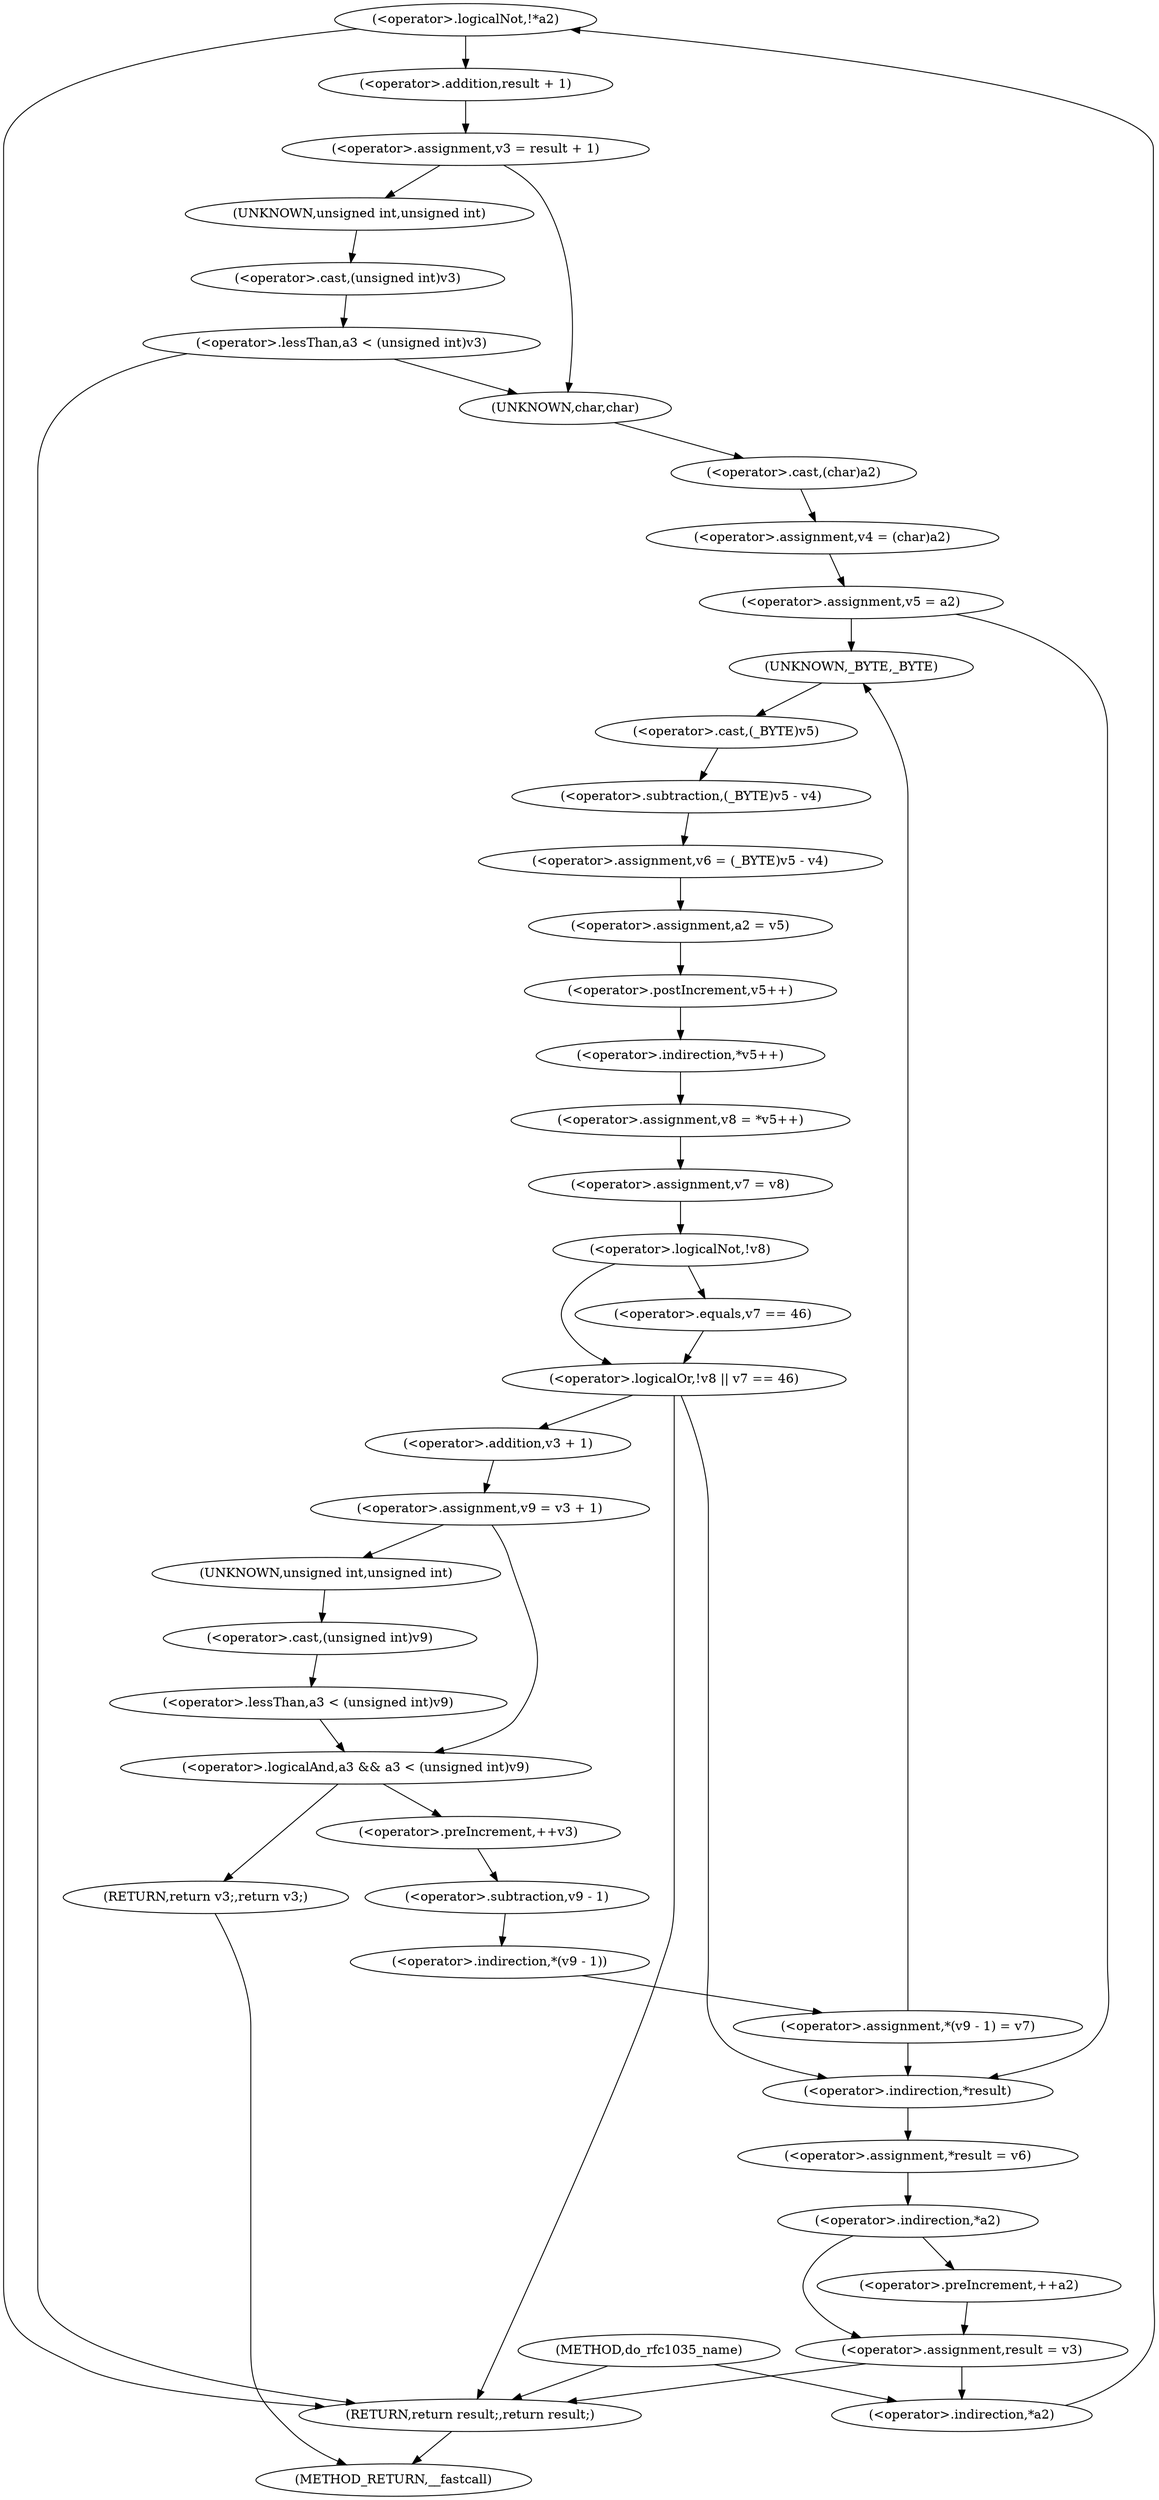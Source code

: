 digraph do_rfc1035_name {  
"1000124" [label = "(<operator>.logicalNot,!*a2)" ]
"1000125" [label = "(<operator>.indirection,*a2)" ]
"1000128" [label = "(<operator>.assignment,v3 = result + 1)" ]
"1000130" [label = "(<operator>.addition,result + 1)" ]
"1000137" [label = "(<operator>.lessThan,a3 < (unsigned int)v3)" ]
"1000139" [label = "(<operator>.cast,(unsigned int)v3)" ]
"1000140" [label = "(UNKNOWN,unsigned int,unsigned int)" ]
"1000143" [label = "(<operator>.assignment,v4 = (char)a2)" ]
"1000145" [label = "(<operator>.cast,(char)a2)" ]
"1000146" [label = "(UNKNOWN,char,char)" ]
"1000148" [label = "(<operator>.assignment,v5 = a2)" ]
"1000154" [label = "(<operator>.assignment,v6 = (_BYTE)v5 - v4)" ]
"1000156" [label = "(<operator>.subtraction,(_BYTE)v5 - v4)" ]
"1000157" [label = "(<operator>.cast,(_BYTE)v5)" ]
"1000158" [label = "(UNKNOWN,_BYTE,_BYTE)" ]
"1000161" [label = "(<operator>.assignment,a2 = v5)" ]
"1000164" [label = "(<operator>.assignment,v8 = *v5++)" ]
"1000166" [label = "(<operator>.indirection,*v5++)" ]
"1000167" [label = "(<operator>.postIncrement,v5++)" ]
"1000169" [label = "(<operator>.assignment,v7 = v8)" ]
"1000173" [label = "(<operator>.logicalOr,!v8 || v7 == 46)" ]
"1000174" [label = "(<operator>.logicalNot,!v8)" ]
"1000176" [label = "(<operator>.equals,v7 == 46)" ]
"1000180" [label = "(<operator>.assignment,v9 = v3 + 1)" ]
"1000182" [label = "(<operator>.addition,v3 + 1)" ]
"1000186" [label = "(<operator>.logicalAnd,a3 && a3 < (unsigned int)v9)" ]
"1000188" [label = "(<operator>.lessThan,a3 < (unsigned int)v9)" ]
"1000190" [label = "(<operator>.cast,(unsigned int)v9)" ]
"1000191" [label = "(UNKNOWN,unsigned int,unsigned int)" ]
"1000193" [label = "(RETURN,return v3;,return v3;)" ]
"1000195" [label = "(<operator>.preIncrement,++v3)" ]
"1000197" [label = "(<operator>.assignment,*(v9 - 1) = v7)" ]
"1000198" [label = "(<operator>.indirection,*(v9 - 1))" ]
"1000199" [label = "(<operator>.subtraction,v9 - 1)" ]
"1000203" [label = "(<operator>.assignment,*result = v6)" ]
"1000204" [label = "(<operator>.indirection,*result)" ]
"1000208" [label = "(<operator>.indirection,*a2)" ]
"1000210" [label = "(<operator>.preIncrement,++a2)" ]
"1000212" [label = "(<operator>.assignment,result = v3)" ]
"1000215" [label = "(RETURN,return result;,return result;)" ]
"1000108" [label = "(METHOD,do_rfc1035_name)" ]
"1000217" [label = "(METHOD_RETURN,__fastcall)" ]
  "1000124" -> "1000215" 
  "1000124" -> "1000130" 
  "1000125" -> "1000124" 
  "1000128" -> "1000140" 
  "1000128" -> "1000146" 
  "1000130" -> "1000128" 
  "1000137" -> "1000215" 
  "1000137" -> "1000146" 
  "1000139" -> "1000137" 
  "1000140" -> "1000139" 
  "1000143" -> "1000148" 
  "1000145" -> "1000143" 
  "1000146" -> "1000145" 
  "1000148" -> "1000158" 
  "1000148" -> "1000204" 
  "1000154" -> "1000161" 
  "1000156" -> "1000154" 
  "1000157" -> "1000156" 
  "1000158" -> "1000157" 
  "1000161" -> "1000167" 
  "1000164" -> "1000169" 
  "1000166" -> "1000164" 
  "1000167" -> "1000166" 
  "1000169" -> "1000174" 
  "1000173" -> "1000204" 
  "1000173" -> "1000215" 
  "1000173" -> "1000182" 
  "1000174" -> "1000173" 
  "1000174" -> "1000176" 
  "1000176" -> "1000173" 
  "1000180" -> "1000186" 
  "1000180" -> "1000191" 
  "1000182" -> "1000180" 
  "1000186" -> "1000193" 
  "1000186" -> "1000195" 
  "1000188" -> "1000186" 
  "1000190" -> "1000188" 
  "1000191" -> "1000190" 
  "1000193" -> "1000217" 
  "1000195" -> "1000199" 
  "1000197" -> "1000158" 
  "1000197" -> "1000204" 
  "1000198" -> "1000197" 
  "1000199" -> "1000198" 
  "1000203" -> "1000208" 
  "1000204" -> "1000203" 
  "1000208" -> "1000210" 
  "1000208" -> "1000212" 
  "1000210" -> "1000212" 
  "1000212" -> "1000125" 
  "1000212" -> "1000215" 
  "1000215" -> "1000217" 
  "1000108" -> "1000125" 
  "1000108" -> "1000215" 
}
